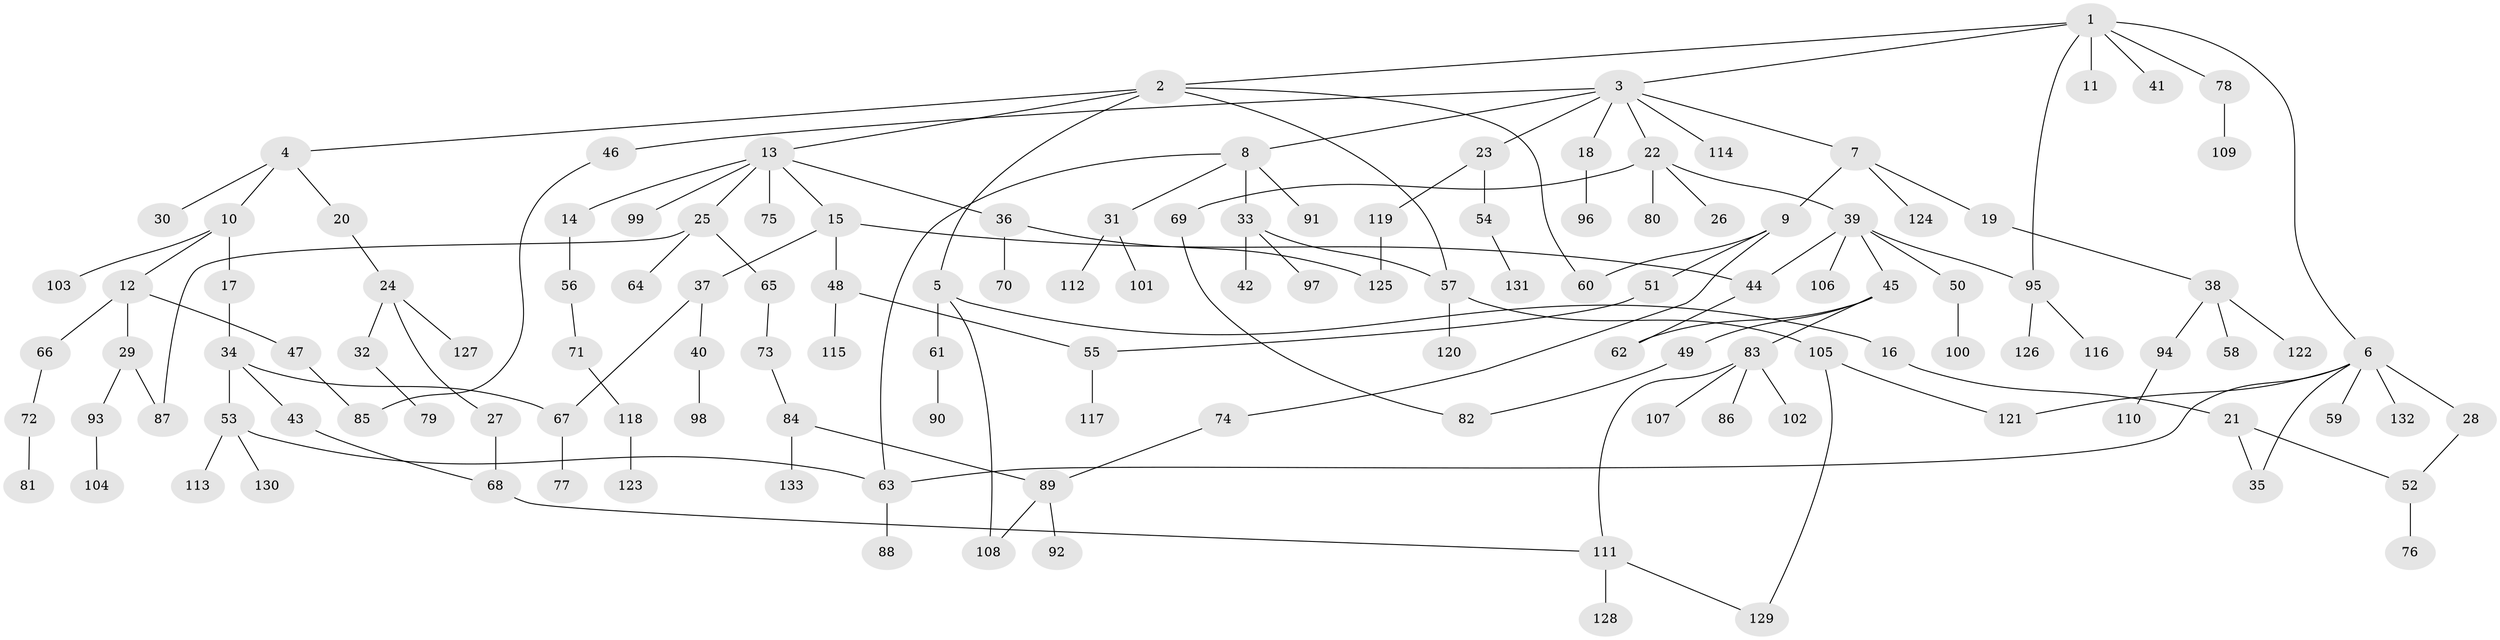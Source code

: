 // coarse degree distribution, {6: 0.0425531914893617, 4: 0.09574468085106383, 2: 0.3723404255319149, 3: 0.22340425531914893, 1: 0.24468085106382978, 5: 0.010638297872340425, 7: 0.010638297872340425}
// Generated by graph-tools (version 1.1) at 2025/36/03/04/25 23:36:13]
// undirected, 133 vertices, 153 edges
graph export_dot {
  node [color=gray90,style=filled];
  1;
  2;
  3;
  4;
  5;
  6;
  7;
  8;
  9;
  10;
  11;
  12;
  13;
  14;
  15;
  16;
  17;
  18;
  19;
  20;
  21;
  22;
  23;
  24;
  25;
  26;
  27;
  28;
  29;
  30;
  31;
  32;
  33;
  34;
  35;
  36;
  37;
  38;
  39;
  40;
  41;
  42;
  43;
  44;
  45;
  46;
  47;
  48;
  49;
  50;
  51;
  52;
  53;
  54;
  55;
  56;
  57;
  58;
  59;
  60;
  61;
  62;
  63;
  64;
  65;
  66;
  67;
  68;
  69;
  70;
  71;
  72;
  73;
  74;
  75;
  76;
  77;
  78;
  79;
  80;
  81;
  82;
  83;
  84;
  85;
  86;
  87;
  88;
  89;
  90;
  91;
  92;
  93;
  94;
  95;
  96;
  97;
  98;
  99;
  100;
  101;
  102;
  103;
  104;
  105;
  106;
  107;
  108;
  109;
  110;
  111;
  112;
  113;
  114;
  115;
  116;
  117;
  118;
  119;
  120;
  121;
  122;
  123;
  124;
  125;
  126;
  127;
  128;
  129;
  130;
  131;
  132;
  133;
  1 -- 2;
  1 -- 3;
  1 -- 6;
  1 -- 11;
  1 -- 41;
  1 -- 78;
  1 -- 95;
  2 -- 4;
  2 -- 5;
  2 -- 13;
  2 -- 57;
  2 -- 60;
  3 -- 7;
  3 -- 8;
  3 -- 18;
  3 -- 22;
  3 -- 23;
  3 -- 46;
  3 -- 114;
  4 -- 10;
  4 -- 20;
  4 -- 30;
  5 -- 16;
  5 -- 61;
  5 -- 108;
  6 -- 28;
  6 -- 35;
  6 -- 59;
  6 -- 121;
  6 -- 132;
  6 -- 63;
  7 -- 9;
  7 -- 19;
  7 -- 124;
  8 -- 31;
  8 -- 33;
  8 -- 91;
  8 -- 63;
  9 -- 51;
  9 -- 60;
  9 -- 74;
  10 -- 12;
  10 -- 17;
  10 -- 103;
  12 -- 29;
  12 -- 47;
  12 -- 66;
  13 -- 14;
  13 -- 15;
  13 -- 25;
  13 -- 36;
  13 -- 75;
  13 -- 99;
  14 -- 56;
  15 -- 37;
  15 -- 44;
  15 -- 48;
  16 -- 21;
  17 -- 34;
  18 -- 96;
  19 -- 38;
  20 -- 24;
  21 -- 52;
  21 -- 35;
  22 -- 26;
  22 -- 39;
  22 -- 69;
  22 -- 80;
  23 -- 54;
  23 -- 119;
  24 -- 27;
  24 -- 32;
  24 -- 127;
  25 -- 64;
  25 -- 65;
  25 -- 87;
  27 -- 68;
  28 -- 52;
  29 -- 93;
  29 -- 87;
  31 -- 101;
  31 -- 112;
  32 -- 79;
  33 -- 42;
  33 -- 57;
  33 -- 97;
  34 -- 43;
  34 -- 53;
  34 -- 67;
  36 -- 70;
  36 -- 125;
  37 -- 40;
  37 -- 67;
  38 -- 58;
  38 -- 94;
  38 -- 122;
  39 -- 45;
  39 -- 50;
  39 -- 106;
  39 -- 95;
  39 -- 44;
  40 -- 98;
  43 -- 68;
  44 -- 62;
  45 -- 49;
  45 -- 62;
  45 -- 83;
  46 -- 85;
  47 -- 85;
  48 -- 55;
  48 -- 115;
  49 -- 82;
  50 -- 100;
  51 -- 55;
  52 -- 76;
  53 -- 63;
  53 -- 113;
  53 -- 130;
  54 -- 131;
  55 -- 117;
  56 -- 71;
  57 -- 105;
  57 -- 120;
  61 -- 90;
  63 -- 88;
  65 -- 73;
  66 -- 72;
  67 -- 77;
  68 -- 111;
  69 -- 82;
  71 -- 118;
  72 -- 81;
  73 -- 84;
  74 -- 89;
  78 -- 109;
  83 -- 86;
  83 -- 102;
  83 -- 107;
  83 -- 111;
  84 -- 89;
  84 -- 133;
  89 -- 92;
  89 -- 108;
  93 -- 104;
  94 -- 110;
  95 -- 116;
  95 -- 126;
  105 -- 121;
  105 -- 129;
  111 -- 128;
  111 -- 129;
  118 -- 123;
  119 -- 125;
}
